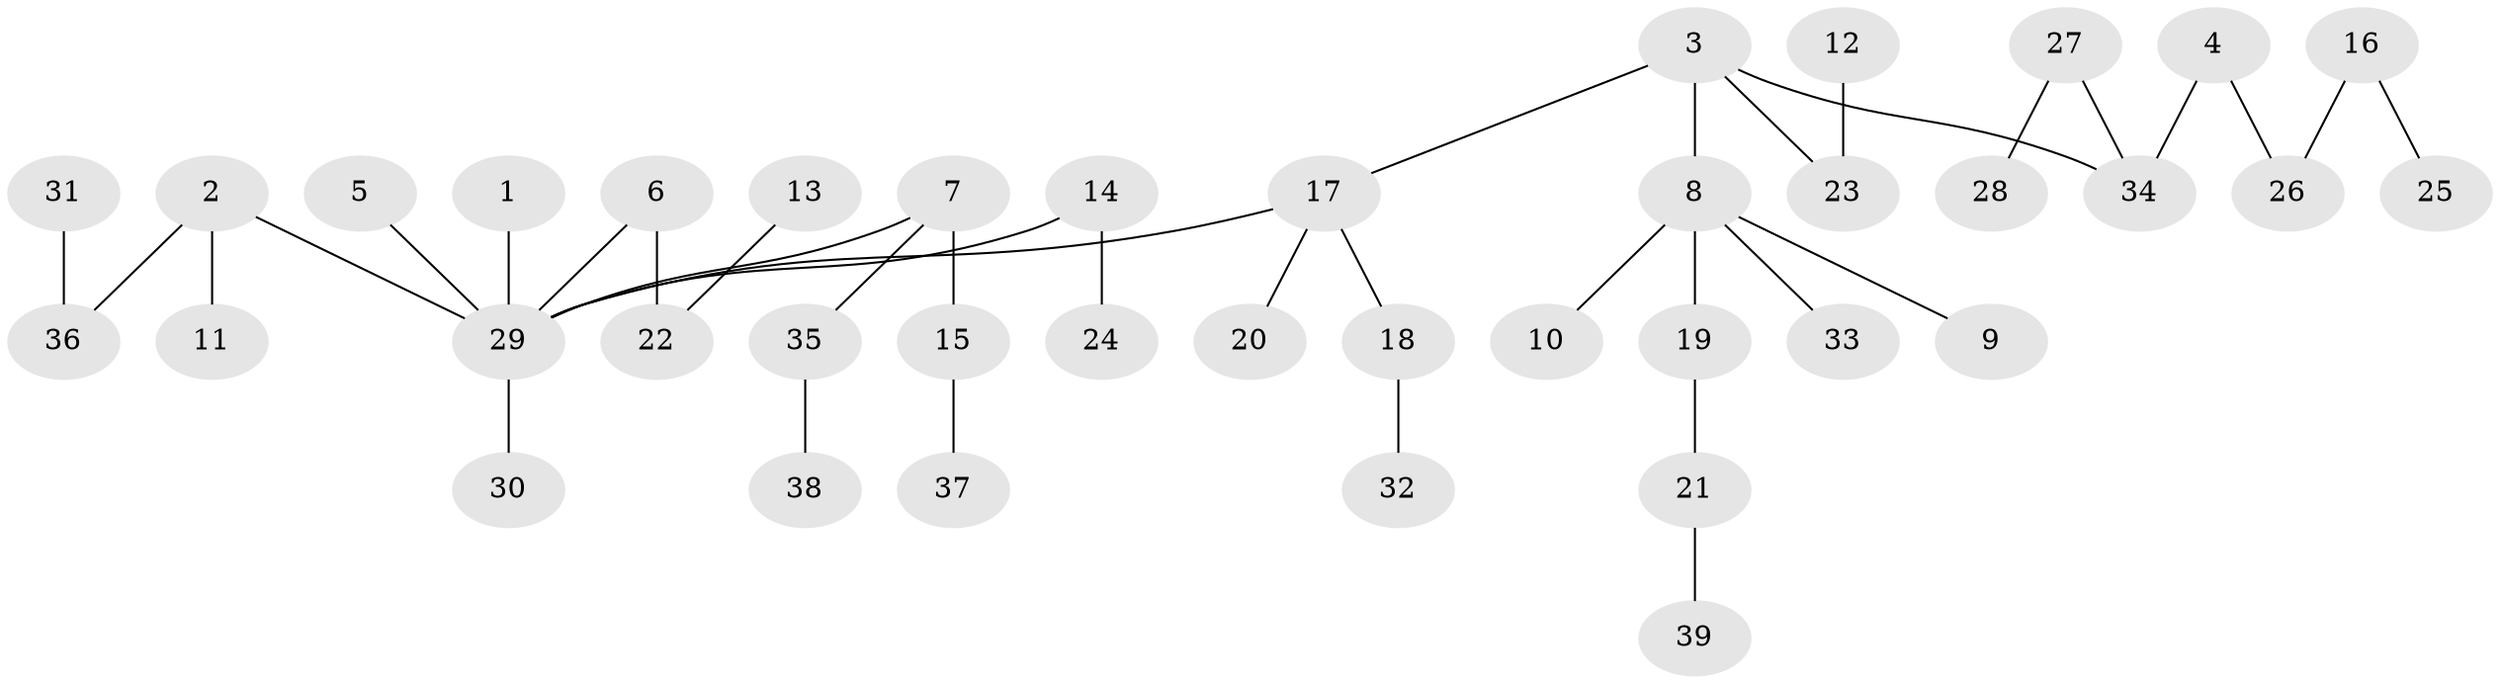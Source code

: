 // original degree distribution, {5: 0.02564102564102564, 6: 0.02564102564102564, 10: 0.01282051282051282, 1: 0.5, 3: 0.11538461538461539, 4: 0.038461538461538464, 2: 0.28205128205128205}
// Generated by graph-tools (version 1.1) at 2025/02/03/09/25 03:02:21]
// undirected, 39 vertices, 38 edges
graph export_dot {
graph [start="1"]
  node [color=gray90,style=filled];
  1;
  2;
  3;
  4;
  5;
  6;
  7;
  8;
  9;
  10;
  11;
  12;
  13;
  14;
  15;
  16;
  17;
  18;
  19;
  20;
  21;
  22;
  23;
  24;
  25;
  26;
  27;
  28;
  29;
  30;
  31;
  32;
  33;
  34;
  35;
  36;
  37;
  38;
  39;
  1 -- 29 [weight=1.0];
  2 -- 11 [weight=1.0];
  2 -- 29 [weight=1.0];
  2 -- 36 [weight=1.0];
  3 -- 8 [weight=1.0];
  3 -- 17 [weight=1.0];
  3 -- 23 [weight=1.0];
  3 -- 34 [weight=1.0];
  4 -- 26 [weight=1.0];
  4 -- 34 [weight=1.0];
  5 -- 29 [weight=1.0];
  6 -- 22 [weight=1.0];
  6 -- 29 [weight=1.0];
  7 -- 15 [weight=1.0];
  7 -- 29 [weight=1.0];
  7 -- 35 [weight=1.0];
  8 -- 9 [weight=1.0];
  8 -- 10 [weight=1.0];
  8 -- 19 [weight=1.0];
  8 -- 33 [weight=1.0];
  12 -- 23 [weight=1.0];
  13 -- 22 [weight=1.0];
  14 -- 24 [weight=1.0];
  14 -- 29 [weight=1.0];
  15 -- 37 [weight=1.0];
  16 -- 25 [weight=1.0];
  16 -- 26 [weight=1.0];
  17 -- 18 [weight=1.0];
  17 -- 20 [weight=1.0];
  17 -- 29 [weight=1.0];
  18 -- 32 [weight=1.0];
  19 -- 21 [weight=1.0];
  21 -- 39 [weight=1.0];
  27 -- 28 [weight=1.0];
  27 -- 34 [weight=1.0];
  29 -- 30 [weight=1.0];
  31 -- 36 [weight=1.0];
  35 -- 38 [weight=1.0];
}
